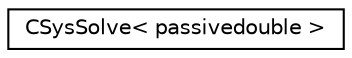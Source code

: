 digraph "Graphical Class Hierarchy"
{
  edge [fontname="Helvetica",fontsize="10",labelfontname="Helvetica",labelfontsize="10"];
  node [fontname="Helvetica",fontsize="10",shape=record];
  rankdir="LR";
  Node0 [label="CSysSolve\< passivedouble \>",height=0.2,width=0.4,color="black", fillcolor="white", style="filled",URL="$class_c_sys_solve.html"];
}
